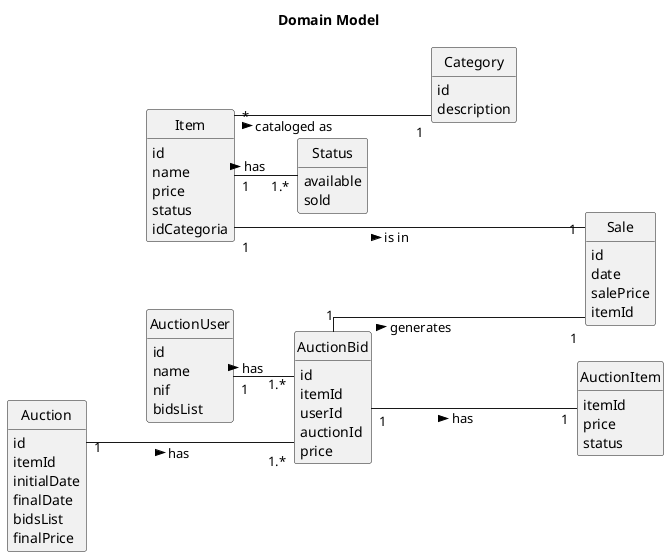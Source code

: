 @startuml
skinparam monochrome true
skinparam packageStyle rectangle
skinparam shadowing false
skinparam linetype ortho
left to right direction
skinparam classAttributeIconSize 0
hide circle
hide methods

title Domain Model

class Item {
    id
    name
    price
    status
    idCategoria
}

class Category {
    id
    description
}

enum Status {
    available
    sold
}

class Sale {
    id
    date
    salePrice
    itemId
}

class AuctionBid {
    id
    itemId
    userId
    auctionId
    price
}

class AuctionItem {
    itemId
    price
    status
}

class AuctionUser {
    id
    name
    nif
    bidsList
}

class Auction {
    id
    itemId
    initialDate
    finalDate
    bidsList
    finalPrice
}

Item "*" --- "1" Category: cataloged as >
Item "1" ---- "1" Sale: is in >
Item "1" -- "1.*" Status : has >
AuctionUser "1" -- "1.*" AuctionBid : has >
AuctionBid "1" --- "1" Sale: generates >
AuctionBid "1" --- "1" AuctionItem: has >
Auction "1" --- "1.*" AuctionBid: has >


@enduml